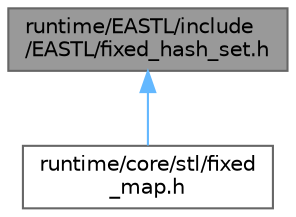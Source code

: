 digraph "runtime/EASTL/include/EASTL/fixed_hash_set.h"
{
 // LATEX_PDF_SIZE
  bgcolor="transparent";
  edge [fontname=Helvetica,fontsize=10,labelfontname=Helvetica,labelfontsize=10];
  node [fontname=Helvetica,fontsize=10,shape=box,height=0.2,width=0.4];
  Node1 [id="Node000001",label="runtime/EASTL/include\l/EASTL/fixed_hash_set.h",height=0.2,width=0.4,color="gray40", fillcolor="grey60", style="filled", fontcolor="black",tooltip=" "];
  Node1 -> Node2 [id="edge1_Node000001_Node000002",dir="back",color="steelblue1",style="solid",tooltip=" "];
  Node2 [id="Node000002",label="runtime/core/stl/fixed\l_map.h",height=0.2,width=0.4,color="grey40", fillcolor="white", style="filled",URL="$core_2stl_2fixed__map_8h.html",tooltip=" "];
}
